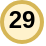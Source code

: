<mxfile version="14.6.13" type="device"><diagram id="-8W78KEppk0MM480SQr2" name="Seite-1"><mxGraphModel dx="70" dy="62" grid="1" gridSize="10" guides="1" tooltips="1" connect="1" arrows="1" fold="1" page="1" pageScale="1" pageWidth="827" pageHeight="1169" math="0" shadow="0"><root><mxCell id="0"/><mxCell id="1" parent="0"/><mxCell id="qHDswdg2w4y90_xj0aA7-1" value="" style="group;fontStyle=1;" parent="1" vertex="1" connectable="0"><mxGeometry x="40" y="39" width="20" height="21" as="geometry"/></mxCell><mxCell id="qHDswdg2w4y90_xj0aA7-2" value="" style="ellipse;whiteSpace=wrap;html=1;aspect=fixed;fillColor=#fff2cc;fontStyle=1;strokeColor=#d6b656;strokeWidth=2;" parent="qHDswdg2w4y90_xj0aA7-1" vertex="1"><mxGeometry y="1" width="20" height="20" as="geometry"/></mxCell><mxCell id="qHDswdg2w4y90_xj0aA7-3" value="29" style="text;html=1;fillColor=none;align=center;verticalAlign=middle;whiteSpace=wrap;rounded=0;fontStyle=1;" parent="qHDswdg2w4y90_xj0aA7-1" vertex="1"><mxGeometry width="20" height="20" as="geometry"/></mxCell></root></mxGraphModel></diagram></mxfile>